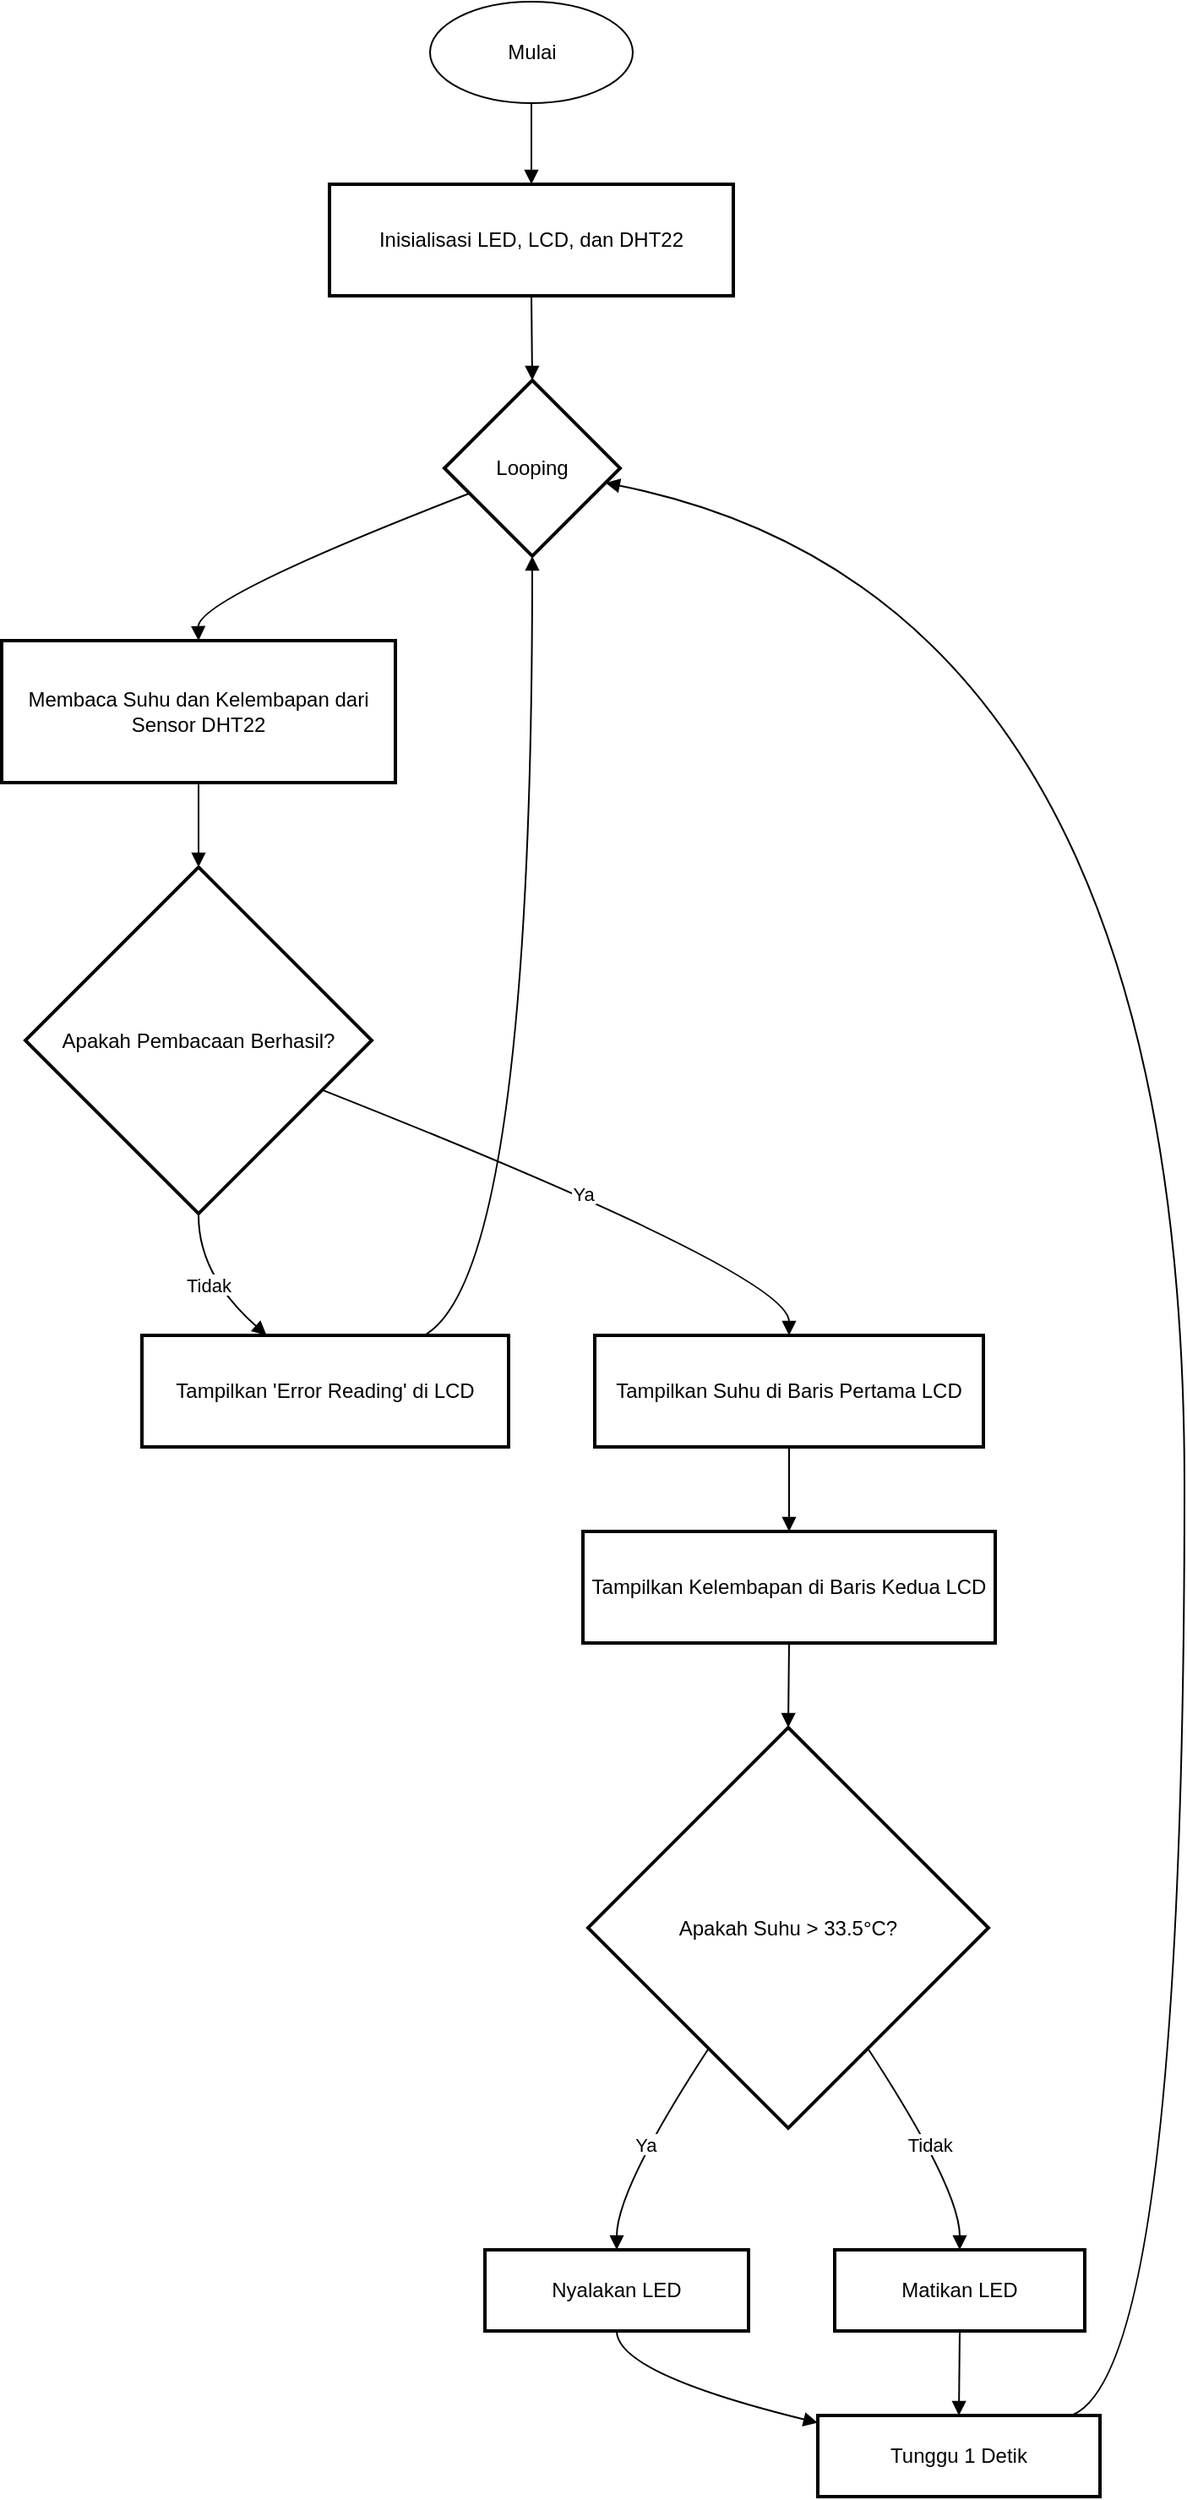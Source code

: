 <mxfile version="24.8.3">
  <diagram name="Halaman-1" id="xaKOVrRBO8th6MudXOZJ">
    <mxGraphModel dx="1050" dy="557" grid="1" gridSize="10" guides="1" tooltips="1" connect="1" arrows="1" fold="1" page="1" pageScale="1" pageWidth="827" pageHeight="1169" math="0" shadow="0">
      <root>
        <mxCell id="0" />
        <mxCell id="1" parent="0" />
        <mxCell id="0m7kFjK-9FKl0ijR7iPT-2" value="Inisialisasi LED, LCD, dan DHT22" style="whiteSpace=wrap;strokeWidth=2;" vertex="1" parent="1">
          <mxGeometry x="214" y="118" width="239" height="66" as="geometry" />
        </mxCell>
        <mxCell id="0m7kFjK-9FKl0ijR7iPT-3" value="Looping" style="rhombus;strokeWidth=2;whiteSpace=wrap;" vertex="1" parent="1">
          <mxGeometry x="282" y="234" width="104" height="104" as="geometry" />
        </mxCell>
        <mxCell id="0m7kFjK-9FKl0ijR7iPT-4" value="Membaca Suhu dan Kelembapan dari Sensor DHT22" style="whiteSpace=wrap;strokeWidth=2;" vertex="1" parent="1">
          <mxGeometry x="20" y="388" width="233" height="84" as="geometry" />
        </mxCell>
        <mxCell id="0m7kFjK-9FKl0ijR7iPT-5" value="Apakah Pembacaan Berhasil?" style="rhombus;strokeWidth=2;whiteSpace=wrap;" vertex="1" parent="1">
          <mxGeometry x="34" y="522" width="205" height="205" as="geometry" />
        </mxCell>
        <mxCell id="0m7kFjK-9FKl0ijR7iPT-6" value="Tampilkan &#39;Error Reading&#39; di LCD" style="whiteSpace=wrap;strokeWidth=2;" vertex="1" parent="1">
          <mxGeometry x="103" y="799" width="217" height="66" as="geometry" />
        </mxCell>
        <mxCell id="0m7kFjK-9FKl0ijR7iPT-7" value="Tampilkan Suhu di Baris Pertama LCD" style="whiteSpace=wrap;strokeWidth=2;" vertex="1" parent="1">
          <mxGeometry x="371" y="799" width="230" height="66" as="geometry" />
        </mxCell>
        <mxCell id="0m7kFjK-9FKl0ijR7iPT-8" value="Tampilkan Kelembapan di Baris Kedua LCD" style="whiteSpace=wrap;strokeWidth=2;" vertex="1" parent="1">
          <mxGeometry x="364" y="915" width="244" height="66" as="geometry" />
        </mxCell>
        <mxCell id="0m7kFjK-9FKl0ijR7iPT-9" value="Apakah Suhu &gt; 33.5°C?" style="rhombus;strokeWidth=2;whiteSpace=wrap;" vertex="1" parent="1">
          <mxGeometry x="367" y="1031" width="237" height="237" as="geometry" />
        </mxCell>
        <mxCell id="0m7kFjK-9FKl0ijR7iPT-10" value="Nyalakan LED" style="whiteSpace=wrap;strokeWidth=2;" vertex="1" parent="1">
          <mxGeometry x="306" y="1340" width="156" height="48" as="geometry" />
        </mxCell>
        <mxCell id="0m7kFjK-9FKl0ijR7iPT-11" value="Matikan LED" style="whiteSpace=wrap;strokeWidth=2;" vertex="1" parent="1">
          <mxGeometry x="513" y="1340" width="148" height="48" as="geometry" />
        </mxCell>
        <mxCell id="0m7kFjK-9FKl0ijR7iPT-12" value="Tunggu 1 Detik" style="whiteSpace=wrap;strokeWidth=2;" vertex="1" parent="1">
          <mxGeometry x="503" y="1438" width="167" height="48" as="geometry" />
        </mxCell>
        <mxCell id="0m7kFjK-9FKl0ijR7iPT-13" value="" style="curved=1;startArrow=none;endArrow=block;exitX=0.5;exitY=1;entryX=0.5;entryY=0.01;rounded=0;exitDx=0;exitDy=0;" edge="1" parent="1" source="0m7kFjK-9FKl0ijR7iPT-27" target="0m7kFjK-9FKl0ijR7iPT-2">
          <mxGeometry relative="1" as="geometry">
            <Array as="points" />
            <mxPoint x="333.5" y="68" as="sourcePoint" />
          </mxGeometry>
        </mxCell>
        <mxCell id="0m7kFjK-9FKl0ijR7iPT-14" value="" style="curved=1;startArrow=none;endArrow=block;exitX=0.5;exitY=1.01;entryX=0.5;entryY=0;rounded=0;" edge="1" parent="1" source="0m7kFjK-9FKl0ijR7iPT-2" target="0m7kFjK-9FKl0ijR7iPT-3">
          <mxGeometry relative="1" as="geometry">
            <Array as="points" />
          </mxGeometry>
        </mxCell>
        <mxCell id="0m7kFjK-9FKl0ijR7iPT-15" value="" style="curved=1;startArrow=none;endArrow=block;exitX=0;exitY=0.7;entryX=0.5;entryY=0;rounded=0;" edge="1" parent="1" source="0m7kFjK-9FKl0ijR7iPT-3" target="0m7kFjK-9FKl0ijR7iPT-4">
          <mxGeometry relative="1" as="geometry">
            <Array as="points">
              <mxPoint x="136" y="363" />
            </Array>
          </mxGeometry>
        </mxCell>
        <mxCell id="0m7kFjK-9FKl0ijR7iPT-16" value="" style="curved=1;startArrow=none;endArrow=block;exitX=0.5;exitY=1;entryX=0.5;entryY=0;rounded=0;" edge="1" parent="1" source="0m7kFjK-9FKl0ijR7iPT-4" target="0m7kFjK-9FKl0ijR7iPT-5">
          <mxGeometry relative="1" as="geometry">
            <Array as="points" />
          </mxGeometry>
        </mxCell>
        <mxCell id="0m7kFjK-9FKl0ijR7iPT-17" value="Tidak" style="curved=1;startArrow=none;endArrow=block;exitX=0.5;exitY=1;entryX=0.34;entryY=0;rounded=0;" edge="1" parent="1" source="0m7kFjK-9FKl0ijR7iPT-5" target="0m7kFjK-9FKl0ijR7iPT-6">
          <mxGeometry relative="1" as="geometry">
            <Array as="points">
              <mxPoint x="136" y="763" />
            </Array>
          </mxGeometry>
        </mxCell>
        <mxCell id="0m7kFjK-9FKl0ijR7iPT-18" value="" style="curved=1;startArrow=none;endArrow=block;exitX=0.77;exitY=0;entryX=0.5;entryY=1;rounded=0;" edge="1" parent="1" source="0m7kFjK-9FKl0ijR7iPT-6" target="0m7kFjK-9FKl0ijR7iPT-3">
          <mxGeometry relative="1" as="geometry">
            <Array as="points">
              <mxPoint x="334" y="763" />
            </Array>
          </mxGeometry>
        </mxCell>
        <mxCell id="0m7kFjK-9FKl0ijR7iPT-19" value="Ya" style="curved=1;startArrow=none;endArrow=block;exitX=1;exitY=0.7;entryX=0.5;entryY=0;rounded=0;" edge="1" parent="1" source="0m7kFjK-9FKl0ijR7iPT-5" target="0m7kFjK-9FKl0ijR7iPT-7">
          <mxGeometry relative="1" as="geometry">
            <Array as="points">
              <mxPoint x="486" y="763" />
            </Array>
          </mxGeometry>
        </mxCell>
        <mxCell id="0m7kFjK-9FKl0ijR7iPT-20" value="" style="curved=1;startArrow=none;endArrow=block;exitX=0.5;exitY=1;entryX=0.5;entryY=0;rounded=0;" edge="1" parent="1" source="0m7kFjK-9FKl0ijR7iPT-7" target="0m7kFjK-9FKl0ijR7iPT-8">
          <mxGeometry relative="1" as="geometry">
            <Array as="points" />
          </mxGeometry>
        </mxCell>
        <mxCell id="0m7kFjK-9FKl0ijR7iPT-21" value="" style="curved=1;startArrow=none;endArrow=block;exitX=0.5;exitY=1;entryX=0.5;entryY=0;rounded=0;" edge="1" parent="1" source="0m7kFjK-9FKl0ijR7iPT-8" target="0m7kFjK-9FKl0ijR7iPT-9">
          <mxGeometry relative="1" as="geometry">
            <Array as="points" />
          </mxGeometry>
        </mxCell>
        <mxCell id="0m7kFjK-9FKl0ijR7iPT-22" value="Ya" style="curved=1;startArrow=none;endArrow=block;exitX=0.17;exitY=1;entryX=0.5;entryY=0;rounded=0;" edge="1" parent="1" source="0m7kFjK-9FKl0ijR7iPT-9" target="0m7kFjK-9FKl0ijR7iPT-10">
          <mxGeometry relative="1" as="geometry">
            <Array as="points">
              <mxPoint x="384" y="1304" />
            </Array>
          </mxGeometry>
        </mxCell>
        <mxCell id="0m7kFjK-9FKl0ijR7iPT-23" value="Tidak" style="curved=1;startArrow=none;endArrow=block;exitX=0.83;exitY=1;entryX=0.5;entryY=0;rounded=0;" edge="1" parent="1" source="0m7kFjK-9FKl0ijR7iPT-9" target="0m7kFjK-9FKl0ijR7iPT-11">
          <mxGeometry relative="1" as="geometry">
            <Array as="points">
              <mxPoint x="587" y="1304" />
            </Array>
          </mxGeometry>
        </mxCell>
        <mxCell id="0m7kFjK-9FKl0ijR7iPT-24" value="" style="curved=1;startArrow=none;endArrow=block;exitX=0.5;exitY=1.01;entryX=0;entryY=0.09;rounded=0;" edge="1" parent="1" source="0m7kFjK-9FKl0ijR7iPT-10" target="0m7kFjK-9FKl0ijR7iPT-12">
          <mxGeometry relative="1" as="geometry">
            <Array as="points">
              <mxPoint x="384" y="1413" />
            </Array>
          </mxGeometry>
        </mxCell>
        <mxCell id="0m7kFjK-9FKl0ijR7iPT-25" value="" style="curved=1;startArrow=none;endArrow=block;exitX=0.5;exitY=1.01;entryX=0.5;entryY=0.01;rounded=0;" edge="1" parent="1" source="0m7kFjK-9FKl0ijR7iPT-11" target="0m7kFjK-9FKl0ijR7iPT-12">
          <mxGeometry relative="1" as="geometry">
            <Array as="points" />
          </mxGeometry>
        </mxCell>
        <mxCell id="0m7kFjK-9FKl0ijR7iPT-26" value="" style="curved=1;startArrow=none;endArrow=block;exitX=0.89;exitY=0.01;entryX=1;entryY=0.6;rounded=0;" edge="1" parent="1" source="0m7kFjK-9FKl0ijR7iPT-12" target="0m7kFjK-9FKl0ijR7iPT-3">
          <mxGeometry relative="1" as="geometry">
            <Array as="points">
              <mxPoint x="720" y="1413" />
              <mxPoint x="720" y="363" />
            </Array>
          </mxGeometry>
        </mxCell>
        <mxCell id="0m7kFjK-9FKl0ijR7iPT-27" value="Mulai" style="ellipse;whiteSpace=wrap;html=1;" vertex="1" parent="1">
          <mxGeometry x="273.5" y="10" width="120" height="60" as="geometry" />
        </mxCell>
      </root>
    </mxGraphModel>
  </diagram>
</mxfile>
